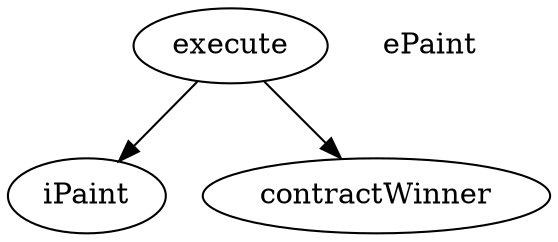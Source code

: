 digraph G {
	execute;
	ePaint [shape=plaintext,comment=joined];
	execute->iPaint;
	execute->contractWinner;
}
